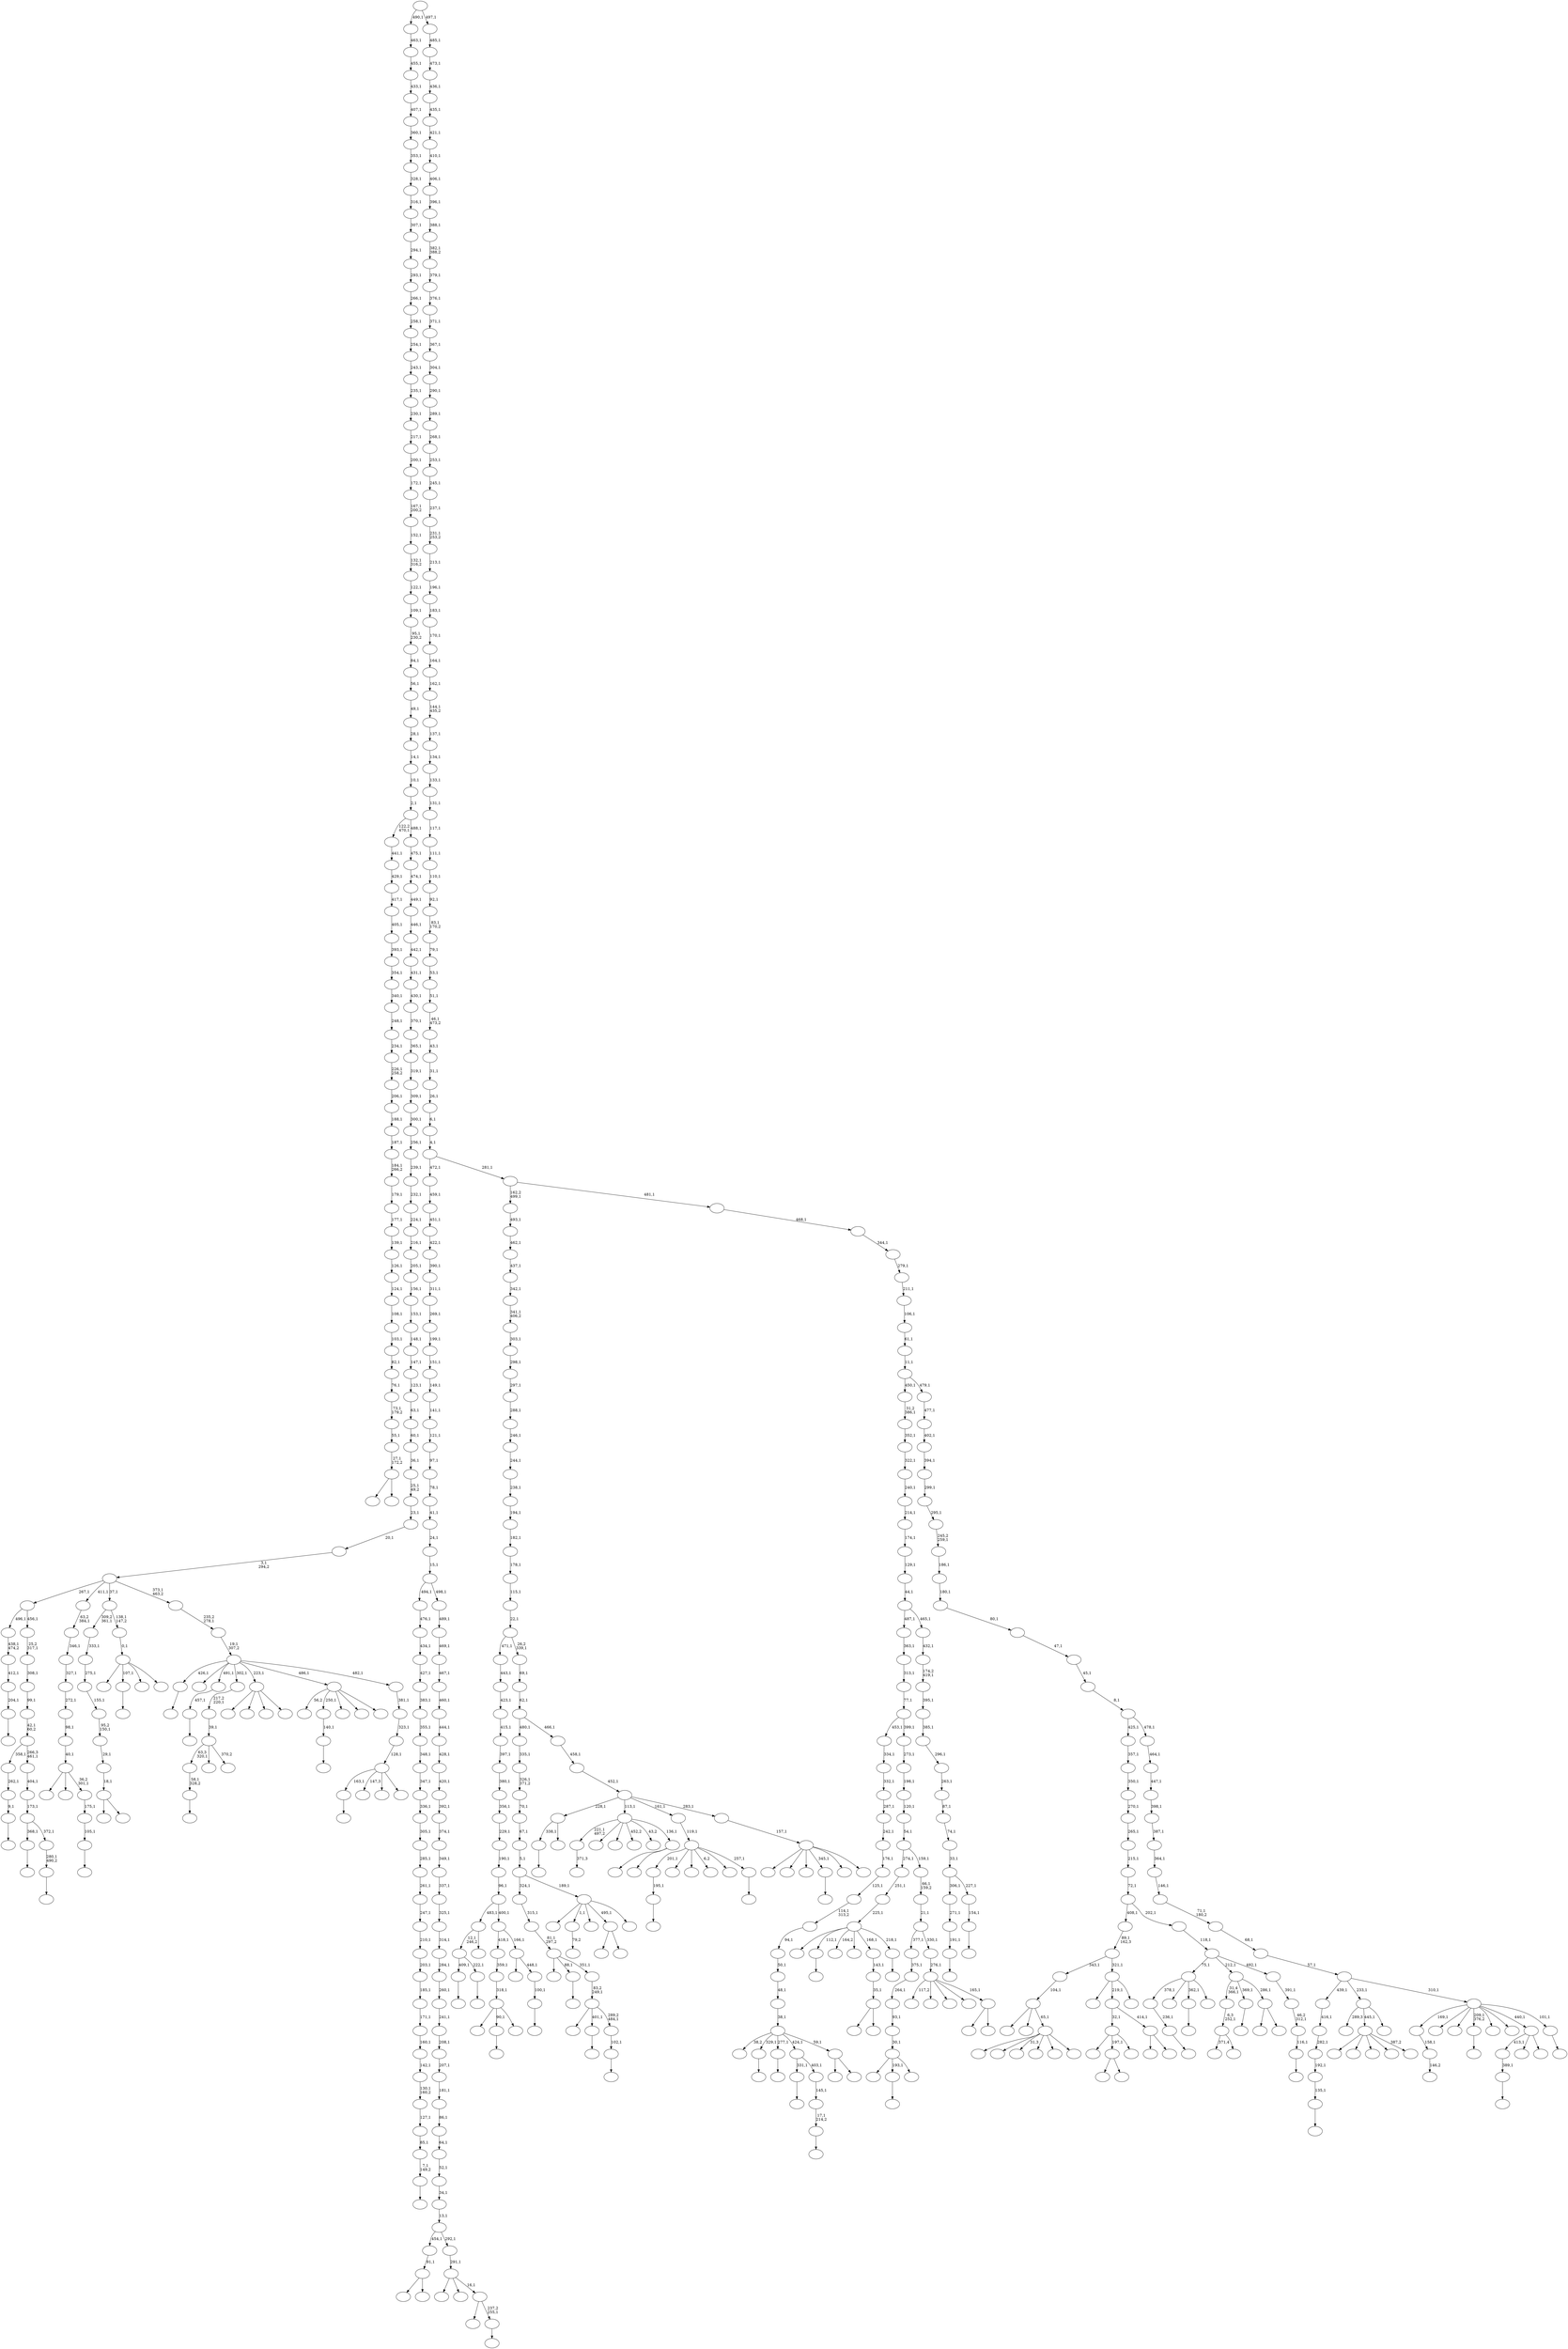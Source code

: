 digraph T {
	650 [label=""]
	649 [label=""]
	648 [label=""]
	647 [label=""]
	646 [label=""]
	645 [label=""]
	644 [label=""]
	643 [label=""]
	642 [label=""]
	641 [label=""]
	640 [label=""]
	639 [label=""]
	638 [label=""]
	637 [label=""]
	636 [label=""]
	635 [label=""]
	634 [label=""]
	633 [label=""]
	632 [label=""]
	631 [label=""]
	630 [label=""]
	629 [label=""]
	628 [label=""]
	627 [label=""]
	626 [label=""]
	625 [label=""]
	624 [label=""]
	623 [label=""]
	622 [label=""]
	621 [label=""]
	620 [label=""]
	619 [label=""]
	618 [label=""]
	617 [label=""]
	616 [label=""]
	615 [label=""]
	614 [label=""]
	613 [label=""]
	612 [label=""]
	611 [label=""]
	610 [label=""]
	609 [label=""]
	608 [label=""]
	607 [label=""]
	606 [label=""]
	605 [label=""]
	604 [label=""]
	603 [label=""]
	602 [label=""]
	601 [label=""]
	600 [label=""]
	599 [label=""]
	598 [label=""]
	597 [label=""]
	596 [label=""]
	595 [label=""]
	594 [label=""]
	593 [label=""]
	592 [label=""]
	591 [label=""]
	590 [label=""]
	589 [label=""]
	588 [label=""]
	587 [label=""]
	586 [label=""]
	585 [label=""]
	584 [label=""]
	583 [label=""]
	582 [label=""]
	581 [label=""]
	580 [label=""]
	579 [label=""]
	578 [label=""]
	577 [label=""]
	576 [label=""]
	575 [label=""]
	574 [label=""]
	573 [label=""]
	572 [label=""]
	571 [label=""]
	570 [label=""]
	569 [label=""]
	568 [label=""]
	567 [label=""]
	566 [label=""]
	565 [label=""]
	564 [label=""]
	563 [label=""]
	562 [label=""]
	561 [label=""]
	560 [label=""]
	559 [label=""]
	558 [label=""]
	557 [label=""]
	556 [label=""]
	555 [label=""]
	554 [label=""]
	553 [label=""]
	552 [label=""]
	551 [label=""]
	550 [label=""]
	549 [label=""]
	548 [label=""]
	547 [label=""]
	546 [label=""]
	545 [label=""]
	544 [label=""]
	543 [label=""]
	542 [label=""]
	541 [label=""]
	540 [label=""]
	539 [label=""]
	538 [label=""]
	537 [label=""]
	536 [label=""]
	535 [label=""]
	534 [label=""]
	533 [label=""]
	532 [label=""]
	531 [label=""]
	530 [label=""]
	529 [label=""]
	528 [label=""]
	527 [label=""]
	526 [label=""]
	525 [label=""]
	524 [label=""]
	523 [label=""]
	522 [label=""]
	521 [label=""]
	520 [label=""]
	519 [label=""]
	518 [label=""]
	517 [label=""]
	516 [label=""]
	515 [label=""]
	514 [label=""]
	513 [label=""]
	512 [label=""]
	511 [label=""]
	510 [label=""]
	509 [label=""]
	508 [label=""]
	507 [label=""]
	506 [label=""]
	505 [label=""]
	504 [label=""]
	503 [label=""]
	502 [label=""]
	501 [label=""]
	500 [label=""]
	499 [label=""]
	498 [label=""]
	497 [label=""]
	496 [label=""]
	495 [label=""]
	494 [label=""]
	493 [label=""]
	492 [label=""]
	491 [label=""]
	490 [label=""]
	489 [label=""]
	488 [label=""]
	487 [label=""]
	486 [label=""]
	485 [label=""]
	484 [label=""]
	483 [label=""]
	482 [label=""]
	481 [label=""]
	480 [label=""]
	479 [label=""]
	478 [label=""]
	477 [label=""]
	476 [label=""]
	475 [label=""]
	474 [label=""]
	473 [label=""]
	472 [label=""]
	471 [label=""]
	470 [label=""]
	469 [label=""]
	468 [label=""]
	467 [label=""]
	466 [label=""]
	465 [label=""]
	464 [label=""]
	463 [label=""]
	462 [label=""]
	461 [label=""]
	460 [label=""]
	459 [label=""]
	458 [label=""]
	457 [label=""]
	456 [label=""]
	455 [label=""]
	454 [label=""]
	453 [label=""]
	452 [label=""]
	451 [label=""]
	450 [label=""]
	449 [label=""]
	448 [label=""]
	447 [label=""]
	446 [label=""]
	445 [label=""]
	444 [label=""]
	443 [label=""]
	442 [label=""]
	441 [label=""]
	440 [label=""]
	439 [label=""]
	438 [label=""]
	437 [label=""]
	436 [label=""]
	435 [label=""]
	434 [label=""]
	433 [label=""]
	432 [label=""]
	431 [label=""]
	430 [label=""]
	429 [label=""]
	428 [label=""]
	427 [label=""]
	426 [label=""]
	425 [label=""]
	424 [label=""]
	423 [label=""]
	422 [label=""]
	421 [label=""]
	420 [label=""]
	419 [label=""]
	418 [label=""]
	417 [label=""]
	416 [label=""]
	415 [label=""]
	414 [label=""]
	413 [label=""]
	412 [label=""]
	411 [label=""]
	410 [label=""]
	409 [label=""]
	408 [label=""]
	407 [label=""]
	406 [label=""]
	405 [label=""]
	404 [label=""]
	403 [label=""]
	402 [label=""]
	401 [label=""]
	400 [label=""]
	399 [label=""]
	398 [label=""]
	397 [label=""]
	396 [label=""]
	395 [label=""]
	394 [label=""]
	393 [label=""]
	392 [label=""]
	391 [label=""]
	390 [label=""]
	389 [label=""]
	388 [label=""]
	387 [label=""]
	386 [label=""]
	385 [label=""]
	384 [label=""]
	383 [label=""]
	382 [label=""]
	381 [label=""]
	380 [label=""]
	379 [label=""]
	378 [label=""]
	377 [label=""]
	376 [label=""]
	375 [label=""]
	374 [label=""]
	373 [label=""]
	372 [label=""]
	371 [label=""]
	370 [label=""]
	369 [label=""]
	368 [label=""]
	367 [label=""]
	366 [label=""]
	365 [label=""]
	364 [label=""]
	363 [label=""]
	362 [label=""]
	361 [label=""]
	360 [label=""]
	359 [label=""]
	358 [label=""]
	357 [label=""]
	356 [label=""]
	355 [label=""]
	354 [label=""]
	353 [label=""]
	352 [label=""]
	351 [label=""]
	350 [label=""]
	349 [label=""]
	348 [label=""]
	347 [label=""]
	346 [label=""]
	345 [label=""]
	344 [label=""]
	343 [label=""]
	342 [label=""]
	341 [label=""]
	340 [label=""]
	339 [label=""]
	338 [label=""]
	337 [label=""]
	336 [label=""]
	335 [label=""]
	334 [label=""]
	333 [label=""]
	332 [label=""]
	331 [label=""]
	330 [label=""]
	329 [label=""]
	328 [label=""]
	327 [label=""]
	326 [label=""]
	325 [label=""]
	324 [label=""]
	323 [label=""]
	322 [label=""]
	321 [label=""]
	320 [label=""]
	319 [label=""]
	318 [label=""]
	317 [label=""]
	316 [label=""]
	315 [label=""]
	314 [label=""]
	313 [label=""]
	312 [label=""]
	311 [label=""]
	310 [label=""]
	309 [label=""]
	308 [label=""]
	307 [label=""]
	306 [label=""]
	305 [label=""]
	304 [label=""]
	303 [label=""]
	302 [label=""]
	301 [label=""]
	300 [label=""]
	299 [label=""]
	298 [label=""]
	297 [label=""]
	296 [label=""]
	295 [label=""]
	294 [label=""]
	293 [label=""]
	292 [label=""]
	291 [label=""]
	290 [label=""]
	289 [label=""]
	288 [label=""]
	287 [label=""]
	286 [label=""]
	285 [label=""]
	284 [label=""]
	283 [label=""]
	282 [label=""]
	281 [label=""]
	280 [label=""]
	279 [label=""]
	278 [label=""]
	277 [label=""]
	276 [label=""]
	275 [label=""]
	274 [label=""]
	273 [label=""]
	272 [label=""]
	271 [label=""]
	270 [label=""]
	269 [label=""]
	268 [label=""]
	267 [label=""]
	266 [label=""]
	265 [label=""]
	264 [label=""]
	263 [label=""]
	262 [label=""]
	261 [label=""]
	260 [label=""]
	259 [label=""]
	258 [label=""]
	257 [label=""]
	256 [label=""]
	255 [label=""]
	254 [label=""]
	253 [label=""]
	252 [label=""]
	251 [label=""]
	250 [label=""]
	249 [label=""]
	248 [label=""]
	247 [label=""]
	246 [label=""]
	245 [label=""]
	244 [label=""]
	243 [label=""]
	242 [label=""]
	241 [label=""]
	240 [label=""]
	239 [label=""]
	238 [label=""]
	237 [label=""]
	236 [label=""]
	235 [label=""]
	234 [label=""]
	233 [label=""]
	232 [label=""]
	231 [label=""]
	230 [label=""]
	229 [label=""]
	228 [label=""]
	227 [label=""]
	226 [label=""]
	225 [label=""]
	224 [label=""]
	223 [label=""]
	222 [label=""]
	221 [label=""]
	220 [label=""]
	219 [label=""]
	218 [label=""]
	217 [label=""]
	216 [label=""]
	215 [label=""]
	214 [label=""]
	213 [label=""]
	212 [label=""]
	211 [label=""]
	210 [label=""]
	209 [label=""]
	208 [label=""]
	207 [label=""]
	206 [label=""]
	205 [label=""]
	204 [label=""]
	203 [label=""]
	202 [label=""]
	201 [label=""]
	200 [label=""]
	199 [label=""]
	198 [label=""]
	197 [label=""]
	196 [label=""]
	195 [label=""]
	194 [label=""]
	193 [label=""]
	192 [label=""]
	191 [label=""]
	190 [label=""]
	189 [label=""]
	188 [label=""]
	187 [label=""]
	186 [label=""]
	185 [label=""]
	184 [label=""]
	183 [label=""]
	182 [label=""]
	181 [label=""]
	180 [label=""]
	179 [label=""]
	178 [label=""]
	177 [label=""]
	176 [label=""]
	175 [label=""]
	174 [label=""]
	173 [label=""]
	172 [label=""]
	171 [label=""]
	170 [label=""]
	169 [label=""]
	168 [label=""]
	167 [label=""]
	166 [label=""]
	165 [label=""]
	164 [label=""]
	163 [label=""]
	162 [label=""]
	161 [label=""]
	160 [label=""]
	159 [label=""]
	158 [label=""]
	157 [label=""]
	156 [label=""]
	155 [label=""]
	154 [label=""]
	153 [label=""]
	152 [label=""]
	151 [label=""]
	150 [label=""]
	149 [label=""]
	148 [label=""]
	147 [label=""]
	146 [label=""]
	145 [label=""]
	144 [label=""]
	143 [label=""]
	142 [label=""]
	141 [label=""]
	140 [label=""]
	139 [label=""]
	138 [label=""]
	137 [label=""]
	136 [label=""]
	135 [label=""]
	134 [label=""]
	133 [label=""]
	132 [label=""]
	131 [label=""]
	130 [label=""]
	129 [label=""]
	128 [label=""]
	127 [label=""]
	126 [label=""]
	125 [label=""]
	124 [label=""]
	123 [label=""]
	122 [label=""]
	121 [label=""]
	120 [label=""]
	119 [label=""]
	118 [label=""]
	117 [label=""]
	116 [label=""]
	115 [label=""]
	114 [label=""]
	113 [label=""]
	112 [label=""]
	111 [label=""]
	110 [label=""]
	109 [label=""]
	108 [label=""]
	107 [label=""]
	106 [label=""]
	105 [label=""]
	104 [label=""]
	103 [label=""]
	102 [label=""]
	101 [label=""]
	100 [label=""]
	99 [label=""]
	98 [label=""]
	97 [label=""]
	96 [label=""]
	95 [label=""]
	94 [label=""]
	93 [label=""]
	92 [label=""]
	91 [label=""]
	90 [label=""]
	89 [label=""]
	88 [label=""]
	87 [label=""]
	86 [label=""]
	85 [label=""]
	84 [label=""]
	83 [label=""]
	82 [label=""]
	81 [label=""]
	80 [label=""]
	79 [label=""]
	78 [label=""]
	77 [label=""]
	76 [label=""]
	75 [label=""]
	74 [label=""]
	73 [label=""]
	72 [label=""]
	71 [label=""]
	70 [label=""]
	69 [label=""]
	68 [label=""]
	67 [label=""]
	66 [label=""]
	65 [label=""]
	64 [label=""]
	63 [label=""]
	62 [label=""]
	61 [label=""]
	60 [label=""]
	59 [label=""]
	58 [label=""]
	57 [label=""]
	56 [label=""]
	55 [label=""]
	54 [label=""]
	53 [label=""]
	52 [label=""]
	51 [label=""]
	50 [label=""]
	49 [label=""]
	48 [label=""]
	47 [label=""]
	46 [label=""]
	45 [label=""]
	44 [label=""]
	43 [label=""]
	42 [label=""]
	41 [label=""]
	40 [label=""]
	39 [label=""]
	38 [label=""]
	37 [label=""]
	36 [label=""]
	35 [label=""]
	34 [label=""]
	33 [label=""]
	32 [label=""]
	31 [label=""]
	30 [label=""]
	29 [label=""]
	28 [label=""]
	27 [label=""]
	26 [label=""]
	25 [label=""]
	24 [label=""]
	23 [label=""]
	22 [label=""]
	21 [label=""]
	20 [label=""]
	19 [label=""]
	18 [label=""]
	17 [label=""]
	16 [label=""]
	15 [label=""]
	14 [label=""]
	13 [label=""]
	12 [label=""]
	11 [label=""]
	10 [label=""]
	9 [label=""]
	8 [label=""]
	7 [label=""]
	6 [label=""]
	5 [label=""]
	4 [label=""]
	3 [label=""]
	2 [label=""]
	1 [label=""]
	0 [label=""]
	646 -> 647 [label=""]
	644 -> 645 [label=""]
	643 -> 644 [label="389,1"]
	641 -> 642 [label=""]
	637 -> 638 [label="371,3"]
	630 -> 631 [label=""]
	629 -> 646 [label="409,1"]
	629 -> 630 [label="222,1"]
	626 -> 627 [label=""]
	619 -> 620 [label=""]
	618 -> 619 [label="191,1"]
	617 -> 618 [label="271,1"]
	614 -> 615 [label="79,2"]
	608 -> 621 [label=""]
	608 -> 609 [label=""]
	607 -> 608 [label="91,1"]
	599 -> 600 [label=""]
	595 -> 596 [label=""]
	594 -> 595 [label="58,1\n328,2"]
	592 -> 593 [label=""]
	591 -> 592 [label="204,1"]
	590 -> 591 [label="412,1"]
	589 -> 590 [label="438,1\n474,2"]
	587 -> 588 [label=""]
	585 -> 605 [label=""]
	585 -> 587 [label="193,1"]
	585 -> 586 [label=""]
	584 -> 585 [label="30,1"]
	583 -> 584 [label="93,1"]
	582 -> 583 [label="264,1"]
	581 -> 582 [label="375,1"]
	575 -> 576 [label=""]
	574 -> 575 [label="9,1"]
	573 -> 574 [label="262,1"]
	571 -> 572 [label=""]
	568 -> 569 [label=""]
	567 -> 568 [label="7,1\n149,2"]
	566 -> 567 [label="85,1"]
	565 -> 566 [label="127,1"]
	564 -> 565 [label="130,1\n160,2"]
	563 -> 564 [label="142,1"]
	562 -> 563 [label="160,1"]
	561 -> 562 [label="171,1"]
	560 -> 561 [label="185,1"]
	559 -> 560 [label="203,1"]
	558 -> 559 [label="210,1"]
	557 -> 558 [label="247,1"]
	556 -> 557 [label="261,1"]
	555 -> 556 [label="285,1"]
	554 -> 555 [label="305,1"]
	553 -> 554 [label="336,1"]
	552 -> 553 [label="347,1"]
	551 -> 552 [label="348,1"]
	550 -> 551 [label="355,1"]
	549 -> 550 [label="383,1"]
	548 -> 549 [label="427,1"]
	547 -> 548 [label="434,1"]
	546 -> 547 [label="476,1"]
	544 -> 632 [label=""]
	544 -> 545 [label=""]
	541 -> 542 [label=""]
	539 -> 603 [label="371,4"]
	539 -> 540 [label=""]
	538 -> 539 [label="6,3\n252,1"]
	534 -> 535 [label="146,2"]
	533 -> 534 [label="158,1"]
	531 -> 606 [label=""]
	531 -> 532 [label=""]
	530 -> 531 [label="27,1\n172,2"]
	529 -> 530 [label="55,1"]
	528 -> 529 [label="73,1\n179,2"]
	527 -> 528 [label="76,1"]
	526 -> 527 [label="82,1"]
	525 -> 526 [label="103,1"]
	524 -> 525 [label="108,1"]
	523 -> 524 [label="124,1"]
	522 -> 523 [label="126,1"]
	521 -> 522 [label="139,1"]
	520 -> 521 [label="177,1"]
	519 -> 520 [label="179,1"]
	518 -> 519 [label="184,1\n266,2"]
	517 -> 518 [label="187,1"]
	516 -> 517 [label="188,1"]
	515 -> 516 [label="206,1"]
	514 -> 515 [label="226,1\n258,2"]
	513 -> 514 [label="234,1"]
	512 -> 513 [label="248,1"]
	511 -> 512 [label="340,1"]
	510 -> 511 [label="354,1"]
	509 -> 510 [label="393,1"]
	508 -> 509 [label="405,1"]
	507 -> 508 [label="417,1"]
	506 -> 507 [label="429,1"]
	505 -> 506 [label="441,1"]
	503 -> 504 [label=""]
	500 -> 501 [label=""]
	499 -> 500 [label="280,1\n490,2"]
	498 -> 541 [label="368,1"]
	498 -> 499 [label="372,1"]
	497 -> 498 [label="173,1"]
	496 -> 497 [label="404,1"]
	495 -> 573 [label="358,1"]
	495 -> 496 [label="266,3\n461,1"]
	494 -> 495 [label="42,1\n60,2"]
	493 -> 494 [label="99,1"]
	492 -> 493 [label="308,1"]
	491 -> 492 [label="25,2\n317,1"]
	490 -> 589 [label="496,1"]
	490 -> 491 [label="456,1"]
	488 -> 489 [label=""]
	486 -> 626 [label="338,1"]
	486 -> 487 [label=""]
	483 -> 484 [label=""]
	482 -> 483 [label="102,1"]
	481 -> 536 [label=""]
	481 -> 488 [label="401,1"]
	481 -> 482 [label="289,2\n484,1"]
	480 -> 481 [label="83,2\n249,1"]
	479 -> 640 [label=""]
	479 -> 571 [label="88,1"]
	479 -> 480 [label="351,1"]
	478 -> 479 [label="81,1\n297,2"]
	477 -> 478 [label="315,1"]
	475 -> 476 [label=""]
	471 -> 472 [label=""]
	469 -> 470 [label=""]
	460 -> 461 [label=""]
	459 -> 460 [label="195,1"]
	457 -> 458 [label=""]
	454 -> 455 [label=""]
	453 -> 454 [label="457,1"]
	450 -> 451 [label=""]
	449 -> 450 [label="236,1"]
	447 -> 448 [label=""]
	446 -> 447 [label="135,1"]
	445 -> 446 [label="192,1"]
	444 -> 445 [label="282,1"]
	443 -> 444 [label="416,1"]
	441 -> 442 [label=""]
	439 -> 594 [label="63,3\n320,1"]
	439 -> 485 [label=""]
	439 -> 440 [label="370,2"]
	438 -> 439 [label="39,1"]
	437 -> 438 [label="217,2\n220,1"]
	435 -> 436 [label=""]
	428 -> 623 [label=""]
	428 -> 429 [label=""]
	426 -> 427 [label=""]
	422 -> 423 [label=""]
	421 -> 422 [label="140,1"]
	419 -> 420 [label=""]
	418 -> 419 [label="17,1\n214,2"]
	417 -> 418 [label="145,1"]
	416 -> 599 [label="331,1"]
	416 -> 417 [label="403,1"]
	414 -> 415 [label=""]
	411 -> 636 [label=""]
	411 -> 634 [label=""]
	411 -> 633 [label=""]
	411 -> 577 [label=""]
	411 -> 412 [label="387,2"]
	409 -> 410 [label=""]
	407 -> 408 [label=""]
	406 -> 434 [label=""]
	406 -> 407 [label="237,2\n255,1"]
	405 -> 466 [label=""]
	405 -> 413 [label=""]
	405 -> 406 [label="16,1"]
	404 -> 405 [label="291,1"]
	403 -> 607 [label="454,1"]
	403 -> 404 [label="292,1"]
	402 -> 403 [label="13,1"]
	401 -> 402 [label="34,1"]
	400 -> 401 [label="52,1"]
	399 -> 400 [label="64,1"]
	398 -> 399 [label="86,1"]
	397 -> 398 [label="181,1"]
	396 -> 397 [label="207,1"]
	395 -> 396 [label="208,1"]
	394 -> 395 [label="241,1"]
	393 -> 394 [label="260,1"]
	392 -> 393 [label="284,1"]
	391 -> 392 [label="314,1"]
	390 -> 391 [label="325,1"]
	389 -> 390 [label="337,1"]
	388 -> 389 [label="349,1"]
	387 -> 388 [label="374,1"]
	386 -> 387 [label="392,1"]
	385 -> 386 [label="420,1"]
	384 -> 385 [label="428,1"]
	383 -> 384 [label="444,1"]
	382 -> 383 [label="460,1"]
	381 -> 382 [label="467,1"]
	380 -> 381 [label="469,1"]
	379 -> 380 [label="489,1"]
	378 -> 546 [label="494,1"]
	378 -> 379 [label="498,1"]
	377 -> 378 [label="15,1"]
	376 -> 377 [label="24,1"]
	375 -> 376 [label="41,1"]
	374 -> 375 [label="78,1"]
	373 -> 374 [label="97,1"]
	372 -> 373 [label="121,1"]
	371 -> 372 [label="141,1"]
	370 -> 371 [label="149,1"]
	369 -> 370 [label="151,1"]
	368 -> 369 [label="199,1"]
	367 -> 368 [label="269,1"]
	366 -> 367 [label="311,1"]
	365 -> 366 [label="390,1"]
	364 -> 365 [label="422,1"]
	363 -> 364 [label="451,1"]
	362 -> 363 [label="459,1"]
	355 -> 432 [label=""]
	355 -> 356 [label=""]
	354 -> 355 [label="18,1"]
	353 -> 354 [label="29,1"]
	352 -> 353 [label="95,2\n150,1"]
	351 -> 352 [label="155,1"]
	350 -> 351 [label="275,1"]
	349 -> 350 [label="333,1"]
	346 -> 613 [label=""]
	346 -> 610 [label=""]
	346 -> 467 [label="31,3"]
	346 -> 431 [label=""]
	346 -> 357 [label=""]
	346 -> 347 [label=""]
	345 -> 612 [label=""]
	345 -> 359 [label=""]
	345 -> 346 [label="65,1"]
	344 -> 345 [label="104,1"]
	338 -> 449 [label="378,1"]
	338 -> 430 [label=""]
	338 -> 409 [label="362,1"]
	338 -> 339 [label=""]
	334 -> 629 [label="12,1\n246,2"]
	334 -> 335 [label=""]
	332 -> 616 [label=""]
	332 -> 580 [label=""]
	332 -> 360 [label=""]
	332 -> 333 [label=""]
	330 -> 331 [label=""]
	329 -> 330 [label="105,1"]
	328 -> 329 [label="175,1"]
	327 -> 602 [label=""]
	327 -> 358 [label=""]
	327 -> 328 [label="36,2\n301,1"]
	326 -> 327 [label="40,1"]
	325 -> 326 [label="98,1"]
	324 -> 325 [label="272,1"]
	323 -> 324 [label="327,1"]
	322 -> 323 [label="346,1"]
	321 -> 322 [label="63,2\n384,1"]
	317 -> 649 [label=""]
	317 -> 414 [label="90,1"]
	317 -> 318 [label=""]
	316 -> 317 [label="318,1"]
	315 -> 316 [label="359,1"]
	313 -> 625 [label=""]
	313 -> 314 [label=""]
	312 -> 538 [label="31,4\n366,1"]
	312 -> 503 [label="369,1"]
	312 -> 313 [label="286,1"]
	310 -> 320 [label=""]
	310 -> 311 [label=""]
	309 -> 597 [label="38,2"]
	309 -> 441 [label="329,1"]
	309 -> 435 [label="277,1"]
	309 -> 416 [label="424,1"]
	309 -> 310 [label="59,1"]
	308 -> 309 [label="38,1"]
	307 -> 308 [label="48,1"]
	306 -> 307 [label="50,1"]
	305 -> 306 [label="94,1"]
	304 -> 305 [label="114,1\n313,2"]
	303 -> 304 [label="125,1"]
	302 -> 303 [label="176,1"]
	301 -> 302 [label="242,1"]
	300 -> 301 [label="287,1"]
	299 -> 300 [label="332,1"]
	298 -> 299 [label="334,1"]
	296 -> 474 [label=""]
	296 -> 428 [label="197,1"]
	296 -> 297 [label=""]
	294 -> 643 [label="413,1"]
	294 -> 570 [label=""]
	294 -> 295 [label=""]
	290 -> 648 [label=""]
	290 -> 291 [label=""]
	289 -> 290 [label="35,1"]
	288 -> 289 [label="143,1"]
	286 -> 639 [label=""]
	286 -> 287 [label=""]
	285 -> 296 [label="32,1"]
	285 -> 286 [label="414,1"]
	283 -> 598 [label="56,2"]
	283 -> 421 [label="250,1"]
	283 -> 343 [label=""]
	283 -> 292 [label=""]
	283 -> 284 [label=""]
	281 -> 650 [label=""]
	281 -> 285 [label="219,1"]
	281 -> 282 [label=""]
	280 -> 344 [label="343,1"]
	280 -> 281 [label="321,1"]
	279 -> 280 [label="89,1\n162,3"]
	277 -> 278 [label=""]
	276 -> 277 [label="116,1"]
	275 -> 276 [label="46,2\n312,1"]
	274 -> 275 [label="391,1"]
	273 -> 338 [label="75,1"]
	273 -> 312 [label="212,1"]
	273 -> 274 [label="492,1"]
	272 -> 273 [label="118,1"]
	271 -> 279 [label="408,1"]
	271 -> 272 [label="202,1"]
	270 -> 271 [label="72,1"]
	269 -> 270 [label="215,1"]
	268 -> 269 [label="265,1"]
	267 -> 268 [label="270,1"]
	266 -> 267 [label="350,1"]
	265 -> 266 [label="357,1"]
	263 -> 628 [label=""]
	263 -> 475 [label="107,1"]
	263 -> 463 [label=""]
	263 -> 264 [label=""]
	262 -> 263 [label="0,1"]
	261 -> 349 [label="309,2\n361,1"]
	261 -> 262 [label="138,1\n147,2"]
	259 -> 624 [label=""]
	259 -> 614 [label="1,1"]
	259 -> 579 [label=""]
	259 -> 544 [label="495,1"]
	259 -> 260 [label=""]
	258 -> 477 [label="324,1"]
	258 -> 259 [label="189,1"]
	257 -> 258 [label="5,1"]
	256 -> 257 [label="67,1"]
	255 -> 256 [label="70,1"]
	254 -> 255 [label="326,1\n371,2"]
	253 -> 254 [label="335,1"]
	250 -> 251 [label=""]
	249 -> 537 [label=""]
	249 -> 471 [label="112,1"]
	249 -> 341 [label="164,2"]
	249 -> 340 [label=""]
	249 -> 288 [label="168,1"]
	249 -> 250 [label="218,1"]
	248 -> 249 [label="225,1"]
	247 -> 248 [label="251,1"]
	245 -> 622 [label=""]
	245 -> 246 [label=""]
	244 -> 604 [label="117,2"]
	244 -> 473 [label=""]
	244 -> 433 [label=""]
	244 -> 252 [label=""]
	244 -> 245 [label="165,1"]
	243 -> 244 [label="276,1"]
	242 -> 581 [label="377,1"]
	242 -> 243 [label="330,1"]
	241 -> 242 [label="21,1"]
	240 -> 241 [label="66,1\n159,2"]
	239 -> 247 [label="274,1"]
	239 -> 240 [label="159,1"]
	238 -> 239 [label="54,1"]
	237 -> 238 [label="120,1"]
	236 -> 237 [label="198,1"]
	235 -> 236 [label="273,1"]
	234 -> 298 [label="453,1"]
	234 -> 235 [label="399,1"]
	233 -> 234 [label="77,1"]
	232 -> 233 [label="313,1"]
	231 -> 232 [label="363,1"]
	229 -> 230 [label=""]
	228 -> 229 [label="154,1"]
	227 -> 617 [label="306,1"]
	227 -> 228 [label="227,1"]
	226 -> 227 [label="33,1"]
	225 -> 226 [label="74,1"]
	224 -> 225 [label="87,1"]
	223 -> 224 [label="263,1"]
	222 -> 223 [label="296,1"]
	221 -> 222 [label="385,1"]
	220 -> 221 [label="395,1"]
	219 -> 220 [label="174,2\n419,1"]
	218 -> 219 [label="432,1"]
	217 -> 231 [label="487,1"]
	217 -> 218 [label="465,1"]
	216 -> 217 [label="44,1"]
	215 -> 216 [label="129,1"]
	214 -> 215 [label="174,1"]
	213 -> 214 [label="214,1"]
	212 -> 213 [label="240,1"]
	211 -> 212 [label="322,1"]
	210 -> 211 [label="352,1"]
	209 -> 210 [label="31,2\n386,1"]
	207 -> 464 [label="289,3"]
	207 -> 411 [label="445,1"]
	207 -> 208 [label=""]
	205 -> 336 [label=""]
	205 -> 206 [label=""]
	204 -> 637 [label="221,1\n497,2"]
	204 -> 611 [label=""]
	204 -> 543 [label=""]
	204 -> 456 [label="452,2"]
	204 -> 342 [label="43,2"]
	204 -> 205 [label="136,1"]
	201 -> 202 [label=""]
	200 -> 201 [label="100,1"]
	199 -> 635 [label=""]
	199 -> 200 [label="448,1"]
	198 -> 315 [label="418,1"]
	198 -> 199 [label="166,1"]
	197 -> 334 [label="483,1"]
	197 -> 198 [label="400,1"]
	196 -> 197 [label="96,1"]
	195 -> 196 [label="190,1"]
	194 -> 195 [label="229,1"]
	193 -> 194 [label="356,1"]
	192 -> 193 [label="380,1"]
	191 -> 192 [label="397,1"]
	190 -> 191 [label="415,1"]
	189 -> 190 [label="423,1"]
	188 -> 189 [label="443,1"]
	186 -> 187 [label=""]
	185 -> 459 [label="201,1"]
	185 -> 424 [label=""]
	185 -> 319 [label=""]
	185 -> 293 [label="6,2"]
	185 -> 203 [label=""]
	185 -> 186 [label="257,1"]
	184 -> 185 [label="119,1"]
	182 -> 426 [label="163,1"]
	182 -> 425 [label="147,3"]
	182 -> 348 [label=""]
	182 -> 183 [label=""]
	181 -> 182 [label="128,1"]
	180 -> 181 [label="323,1"]
	179 -> 180 [label="381,1"]
	178 -> 641 [label="426,1"]
	178 -> 468 [label=""]
	178 -> 453 [label="491,1"]
	178 -> 437 [label="302,1"]
	178 -> 332 [label="223,1"]
	178 -> 283 [label="486,1"]
	178 -> 179 [label="482,1"]
	177 -> 178 [label="19,1\n307,2"]
	176 -> 177 [label="235,2\n278,1"]
	175 -> 490 [label="267,1"]
	175 -> 321 [label="411,1"]
	175 -> 261 [label="37,1"]
	175 -> 176 [label="373,1\n463,2"]
	174 -> 175 [label="3,1\n294,2"]
	173 -> 174 [label="20,1"]
	172 -> 173 [label="23,1"]
	171 -> 172 [label="25,1\n49,2"]
	170 -> 171 [label="36,1"]
	169 -> 170 [label="60,1"]
	168 -> 169 [label="63,1"]
	167 -> 168 [label="123,1"]
	166 -> 167 [label="147,1"]
	165 -> 166 [label="148,1"]
	164 -> 165 [label="153,1"]
	163 -> 164 [label="156,1"]
	162 -> 163 [label="205,1"]
	161 -> 162 [label="216,1"]
	160 -> 161 [label="224,1"]
	159 -> 160 [label="232,1"]
	158 -> 159 [label="239,1"]
	157 -> 158 [label="256,1"]
	156 -> 157 [label="300,1"]
	155 -> 156 [label="309,1"]
	154 -> 155 [label="319,1"]
	153 -> 154 [label="365,1"]
	152 -> 153 [label="370,1"]
	151 -> 152 [label="430,1"]
	150 -> 151 [label="431,1"]
	149 -> 150 [label="442,1"]
	148 -> 149 [label="446,1"]
	147 -> 148 [label="449,1"]
	146 -> 147 [label="474,1"]
	145 -> 146 [label="475,1"]
	144 -> 505 [label="122,2\n470,1"]
	144 -> 145 [label="488,1"]
	143 -> 144 [label="2,1"]
	142 -> 143 [label="10,1"]
	141 -> 142 [label="14,1"]
	140 -> 141 [label="28,1"]
	139 -> 140 [label="49,1"]
	138 -> 139 [label="56,1"]
	137 -> 138 [label="84,1"]
	136 -> 137 [label="95,1\n230,2"]
	135 -> 136 [label="109,1"]
	134 -> 135 [label="122,1"]
	133 -> 134 [label="132,1\n316,2"]
	132 -> 133 [label="152,1"]
	131 -> 132 [label="167,1\n200,2"]
	130 -> 131 [label="172,1"]
	129 -> 130 [label="200,1"]
	128 -> 129 [label="217,1"]
	127 -> 128 [label="230,1"]
	126 -> 127 [label="235,1"]
	125 -> 126 [label="243,1"]
	124 -> 125 [label="254,1"]
	123 -> 124 [label="258,1"]
	122 -> 123 [label="266,1"]
	121 -> 122 [label="293,1"]
	120 -> 121 [label="294,1"]
	119 -> 120 [label="307,1"]
	118 -> 119 [label="316,1"]
	117 -> 118 [label="328,1"]
	116 -> 117 [label="353,1"]
	115 -> 116 [label="360,1"]
	114 -> 115 [label="407,1"]
	113 -> 114 [label="433,1"]
	112 -> 113 [label="455,1"]
	111 -> 112 [label="463,1"]
	109 -> 601 [label=""]
	109 -> 578 [label=""]
	109 -> 502 [label=""]
	109 -> 469 [label="345,1"]
	109 -> 361 [label=""]
	109 -> 110 [label=""]
	108 -> 109 [label="157,1"]
	107 -> 486 [label="228,1"]
	107 -> 204 [label="113,1"]
	107 -> 184 [label="161,1"]
	107 -> 108 [label="283,1"]
	106 -> 107 [label="452,1"]
	105 -> 106 [label="458,1"]
	104 -> 253 [label="480,1"]
	104 -> 105 [label="466,1"]
	103 -> 104 [label="62,1"]
	102 -> 103 [label="69,1"]
	101 -> 188 [label="471,1"]
	101 -> 102 [label="26,2\n339,1"]
	100 -> 101 [label="22,1"]
	99 -> 100 [label="115,1"]
	98 -> 99 [label="178,1"]
	97 -> 98 [label="182,1"]
	96 -> 97 [label="194,1"]
	95 -> 96 [label="238,1"]
	94 -> 95 [label="244,1"]
	93 -> 94 [label="246,1"]
	92 -> 93 [label="288,1"]
	91 -> 92 [label="297,1"]
	90 -> 91 [label="298,1"]
	89 -> 90 [label="303,1"]
	88 -> 89 [label="341,1\n406,2"]
	87 -> 88 [label="342,1"]
	86 -> 87 [label="437,1"]
	85 -> 86 [label="462,1"]
	84 -> 85 [label="493,1"]
	82 -> 83 [label=""]
	81 -> 533 [label="169,1"]
	81 -> 465 [label=""]
	81 -> 462 [label=""]
	81 -> 457 [label="209,1\n376,2"]
	81 -> 452 [label=""]
	81 -> 337 [label=""]
	81 -> 294 [label="440,1"]
	81 -> 82 [label="101,1"]
	80 -> 443 [label="439,1"]
	80 -> 207 [label="233,1"]
	80 -> 81 [label="310,1"]
	79 -> 80 [label="57,1"]
	78 -> 79 [label="68,1"]
	77 -> 78 [label="71,1\n180,2"]
	76 -> 77 [label="146,1"]
	75 -> 76 [label="364,1"]
	74 -> 75 [label="387,1"]
	73 -> 74 [label="398,1"]
	72 -> 73 [label="447,1"]
	71 -> 72 [label="464,1"]
	70 -> 265 [label="425,1"]
	70 -> 71 [label="478,1"]
	69 -> 70 [label="8,1"]
	68 -> 69 [label="45,1"]
	67 -> 68 [label="47,1"]
	66 -> 67 [label="80,1"]
	65 -> 66 [label="180,1"]
	64 -> 65 [label="186,1"]
	63 -> 64 [label="245,2\n259,1"]
	62 -> 63 [label="295,1"]
	61 -> 62 [label="299,1"]
	60 -> 61 [label="394,1"]
	59 -> 60 [label="402,1"]
	58 -> 59 [label="477,1"]
	57 -> 209 [label="450,1"]
	57 -> 58 [label="479,1"]
	56 -> 57 [label="11,1"]
	55 -> 56 [label="61,1"]
	54 -> 55 [label="106,1"]
	53 -> 54 [label="211,1"]
	52 -> 53 [label="279,1"]
	51 -> 52 [label="344,1"]
	50 -> 51 [label="468,1"]
	49 -> 84 [label="162,2\n499,1"]
	49 -> 50 [label="481,1"]
	48 -> 362 [label="472,1"]
	48 -> 49 [label="281,1"]
	47 -> 48 [label="4,1"]
	46 -> 47 [label="6,1"]
	45 -> 46 [label="26,1"]
	44 -> 45 [label="31,1"]
	43 -> 44 [label="43,1"]
	42 -> 43 [label="46,1\n473,2"]
	41 -> 42 [label="51,1"]
	40 -> 41 [label="53,1"]
	39 -> 40 [label="79,1"]
	38 -> 39 [label="83,1\n170,2"]
	37 -> 38 [label="92,1"]
	36 -> 37 [label="110,1"]
	35 -> 36 [label="111,1"]
	34 -> 35 [label="117,1"]
	33 -> 34 [label="131,1"]
	32 -> 33 [label="133,1"]
	31 -> 32 [label="134,1"]
	30 -> 31 [label="137,1"]
	29 -> 30 [label="144,1\n435,2"]
	28 -> 29 [label="162,1"]
	27 -> 28 [label="164,1"]
	26 -> 27 [label="170,1"]
	25 -> 26 [label="183,1"]
	24 -> 25 [label="196,1"]
	23 -> 24 [label="213,1"]
	22 -> 23 [label="231,1\n253,2"]
	21 -> 22 [label="237,1"]
	20 -> 21 [label="245,1"]
	19 -> 20 [label="253,1"]
	18 -> 19 [label="268,1"]
	17 -> 18 [label="289,1"]
	16 -> 17 [label="290,1"]
	15 -> 16 [label="304,1"]
	14 -> 15 [label="367,1"]
	13 -> 14 [label="371,1"]
	12 -> 13 [label="376,1"]
	11 -> 12 [label="379,1"]
	10 -> 11 [label="382,1\n388,2"]
	9 -> 10 [label="388,1"]
	8 -> 9 [label="396,1"]
	7 -> 8 [label="406,1"]
	6 -> 7 [label="410,1"]
	5 -> 6 [label="421,1"]
	4 -> 5 [label="435,1"]
	3 -> 4 [label="436,1"]
	2 -> 3 [label="473,1"]
	1 -> 2 [label="485,1"]
	0 -> 111 [label="490,1"]
	0 -> 1 [label="497,1"]
}
